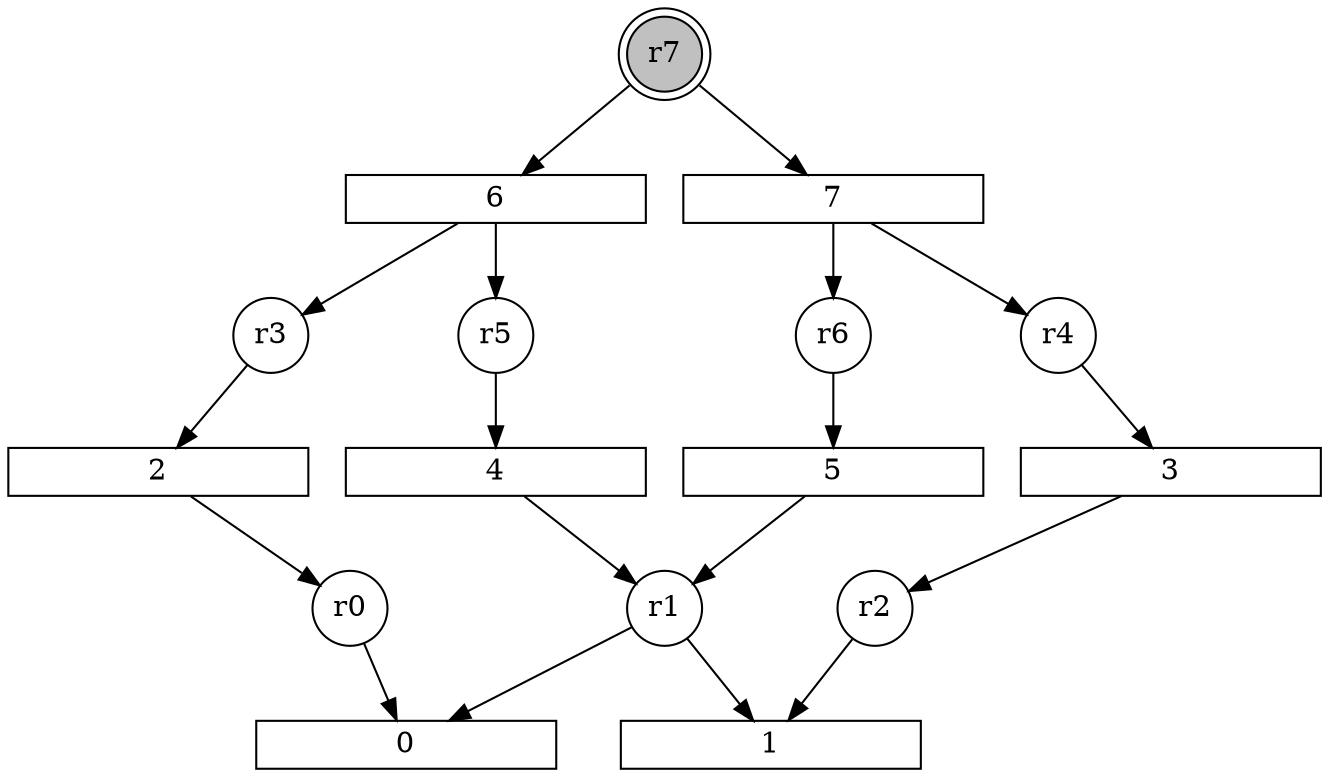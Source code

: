 digraph input4_PN{
subgraph initial_place {
	node [shape=doublecircle,fixedsize=true, fixedsize = 2, color = black, fillcolor = gray, style = filled];
	r7;
}
subgraph place {     
	node [shape=circle,fixedsize=true, fixedsize = 2];
	r3;
	r5;
	r0;
	r4;
	r6;
	r2;
	r1;
}
subgraph transitions {
	node [shape=rect,height=0.2,width=2, forcelabels = false];
	0;
	1;
	2;
	3;
	4;
	5;
	6;
	7;
}
	r0 -> 0;
	r1 -> 0;
	r2 -> 1;
	r1 -> 1;
	r3 -> 2;
	r4 -> 3;
	r5 -> 4;
	r6 -> 5;
	r7 -> 6;
	r7 -> 7;
	2 -> r0;
	3 -> r2;
	4 -> r1;
	5 -> r1;
	6 -> r3;
	6 -> r5;
	7 -> r4;
	7 -> r6;
}